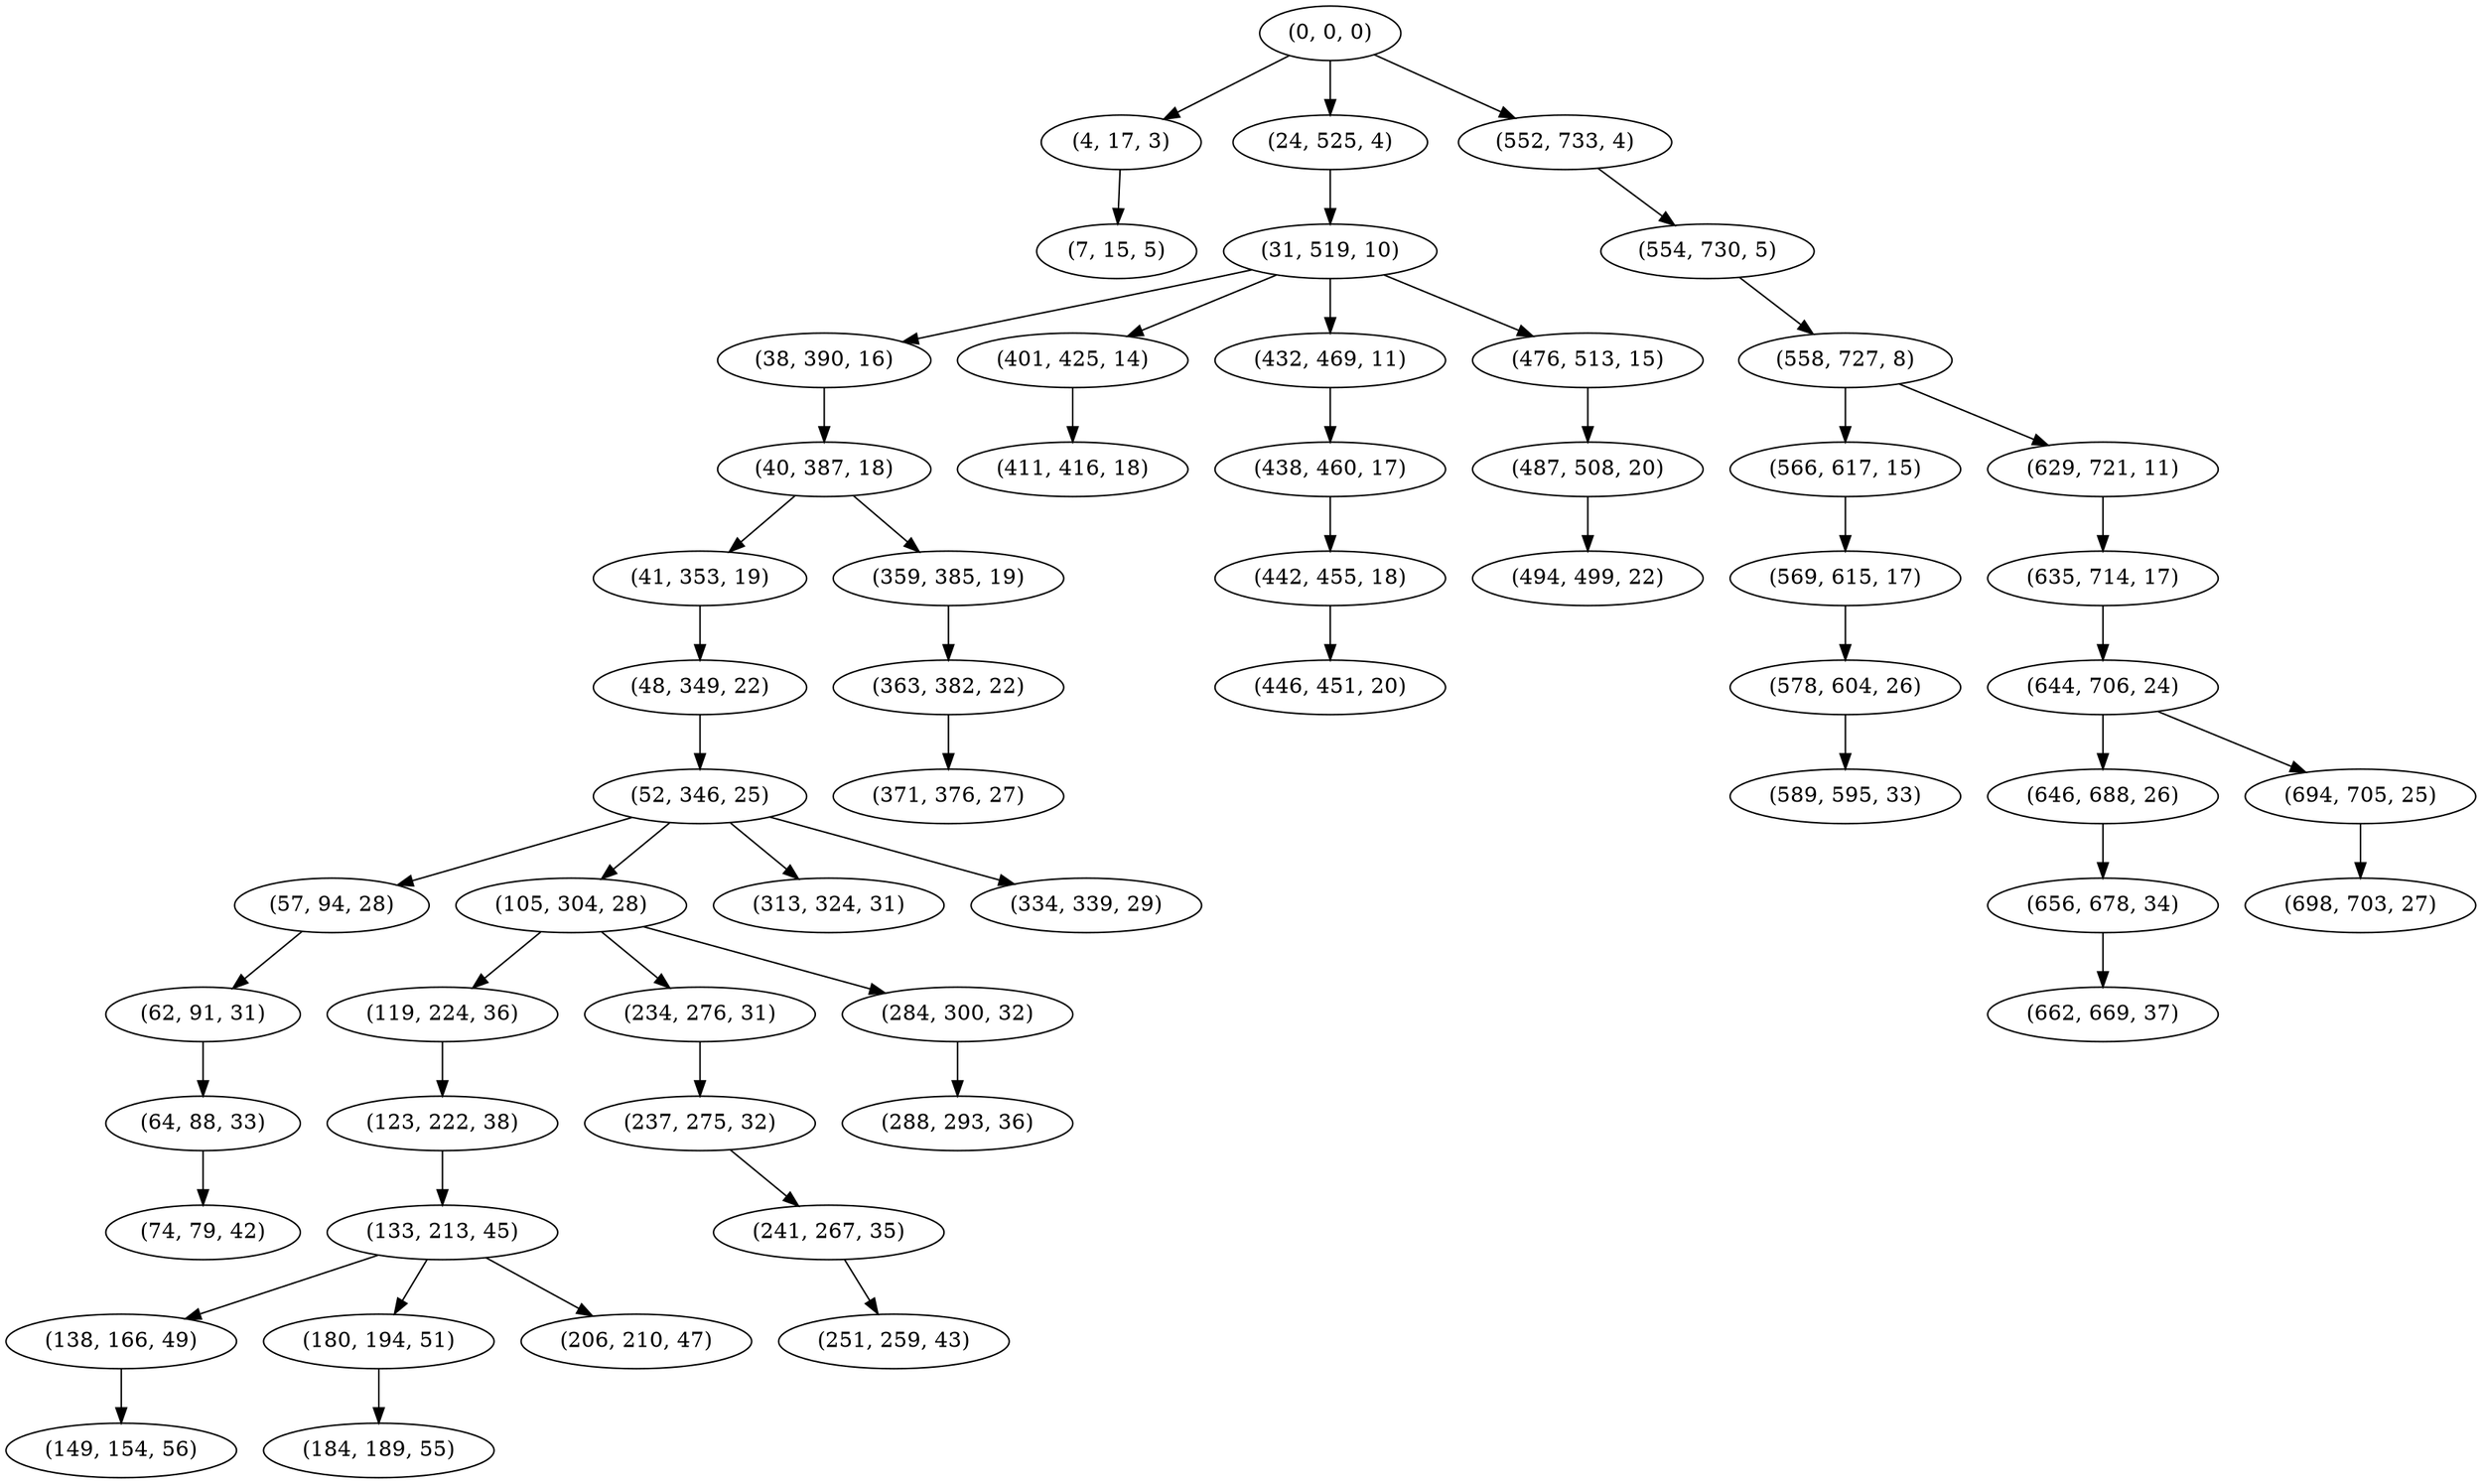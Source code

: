 digraph tree {
    "(0, 0, 0)";
    "(4, 17, 3)";
    "(7, 15, 5)";
    "(24, 525, 4)";
    "(31, 519, 10)";
    "(38, 390, 16)";
    "(40, 387, 18)";
    "(41, 353, 19)";
    "(48, 349, 22)";
    "(52, 346, 25)";
    "(57, 94, 28)";
    "(62, 91, 31)";
    "(64, 88, 33)";
    "(74, 79, 42)";
    "(105, 304, 28)";
    "(119, 224, 36)";
    "(123, 222, 38)";
    "(133, 213, 45)";
    "(138, 166, 49)";
    "(149, 154, 56)";
    "(180, 194, 51)";
    "(184, 189, 55)";
    "(206, 210, 47)";
    "(234, 276, 31)";
    "(237, 275, 32)";
    "(241, 267, 35)";
    "(251, 259, 43)";
    "(284, 300, 32)";
    "(288, 293, 36)";
    "(313, 324, 31)";
    "(334, 339, 29)";
    "(359, 385, 19)";
    "(363, 382, 22)";
    "(371, 376, 27)";
    "(401, 425, 14)";
    "(411, 416, 18)";
    "(432, 469, 11)";
    "(438, 460, 17)";
    "(442, 455, 18)";
    "(446, 451, 20)";
    "(476, 513, 15)";
    "(487, 508, 20)";
    "(494, 499, 22)";
    "(552, 733, 4)";
    "(554, 730, 5)";
    "(558, 727, 8)";
    "(566, 617, 15)";
    "(569, 615, 17)";
    "(578, 604, 26)";
    "(589, 595, 33)";
    "(629, 721, 11)";
    "(635, 714, 17)";
    "(644, 706, 24)";
    "(646, 688, 26)";
    "(656, 678, 34)";
    "(662, 669, 37)";
    "(694, 705, 25)";
    "(698, 703, 27)";
    "(0, 0, 0)" -> "(4, 17, 3)";
    "(0, 0, 0)" -> "(24, 525, 4)";
    "(0, 0, 0)" -> "(552, 733, 4)";
    "(4, 17, 3)" -> "(7, 15, 5)";
    "(24, 525, 4)" -> "(31, 519, 10)";
    "(31, 519, 10)" -> "(38, 390, 16)";
    "(31, 519, 10)" -> "(401, 425, 14)";
    "(31, 519, 10)" -> "(432, 469, 11)";
    "(31, 519, 10)" -> "(476, 513, 15)";
    "(38, 390, 16)" -> "(40, 387, 18)";
    "(40, 387, 18)" -> "(41, 353, 19)";
    "(40, 387, 18)" -> "(359, 385, 19)";
    "(41, 353, 19)" -> "(48, 349, 22)";
    "(48, 349, 22)" -> "(52, 346, 25)";
    "(52, 346, 25)" -> "(57, 94, 28)";
    "(52, 346, 25)" -> "(105, 304, 28)";
    "(52, 346, 25)" -> "(313, 324, 31)";
    "(52, 346, 25)" -> "(334, 339, 29)";
    "(57, 94, 28)" -> "(62, 91, 31)";
    "(62, 91, 31)" -> "(64, 88, 33)";
    "(64, 88, 33)" -> "(74, 79, 42)";
    "(105, 304, 28)" -> "(119, 224, 36)";
    "(105, 304, 28)" -> "(234, 276, 31)";
    "(105, 304, 28)" -> "(284, 300, 32)";
    "(119, 224, 36)" -> "(123, 222, 38)";
    "(123, 222, 38)" -> "(133, 213, 45)";
    "(133, 213, 45)" -> "(138, 166, 49)";
    "(133, 213, 45)" -> "(180, 194, 51)";
    "(133, 213, 45)" -> "(206, 210, 47)";
    "(138, 166, 49)" -> "(149, 154, 56)";
    "(180, 194, 51)" -> "(184, 189, 55)";
    "(234, 276, 31)" -> "(237, 275, 32)";
    "(237, 275, 32)" -> "(241, 267, 35)";
    "(241, 267, 35)" -> "(251, 259, 43)";
    "(284, 300, 32)" -> "(288, 293, 36)";
    "(359, 385, 19)" -> "(363, 382, 22)";
    "(363, 382, 22)" -> "(371, 376, 27)";
    "(401, 425, 14)" -> "(411, 416, 18)";
    "(432, 469, 11)" -> "(438, 460, 17)";
    "(438, 460, 17)" -> "(442, 455, 18)";
    "(442, 455, 18)" -> "(446, 451, 20)";
    "(476, 513, 15)" -> "(487, 508, 20)";
    "(487, 508, 20)" -> "(494, 499, 22)";
    "(552, 733, 4)" -> "(554, 730, 5)";
    "(554, 730, 5)" -> "(558, 727, 8)";
    "(558, 727, 8)" -> "(566, 617, 15)";
    "(558, 727, 8)" -> "(629, 721, 11)";
    "(566, 617, 15)" -> "(569, 615, 17)";
    "(569, 615, 17)" -> "(578, 604, 26)";
    "(578, 604, 26)" -> "(589, 595, 33)";
    "(629, 721, 11)" -> "(635, 714, 17)";
    "(635, 714, 17)" -> "(644, 706, 24)";
    "(644, 706, 24)" -> "(646, 688, 26)";
    "(644, 706, 24)" -> "(694, 705, 25)";
    "(646, 688, 26)" -> "(656, 678, 34)";
    "(656, 678, 34)" -> "(662, 669, 37)";
    "(694, 705, 25)" -> "(698, 703, 27)";
}
